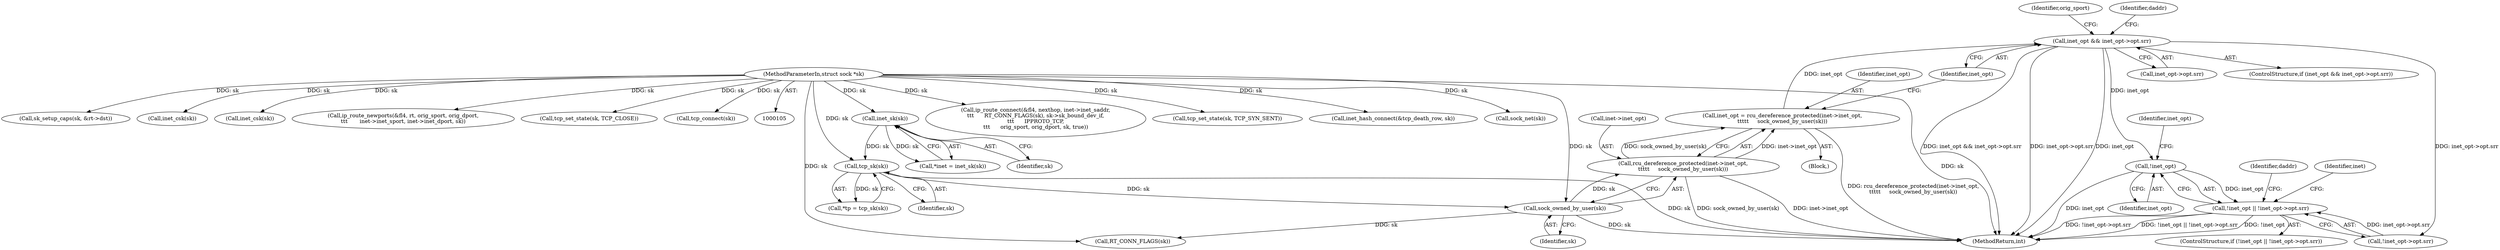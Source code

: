 digraph "0_linux_f6d8bd051c391c1c0458a30b2a7abcd939329259_29@pointer" {
"1000254" [label="(Call,!inet_opt)"];
"1000169" [label="(Call,inet_opt && inet_opt->opt.srr)"];
"1000160" [label="(Call,inet_opt = rcu_dereference_protected(inet->inet_opt,\n\t\t\t\t\t     sock_owned_by_user(sk)))"];
"1000162" [label="(Call,rcu_dereference_protected(inet->inet_opt,\n\t\t\t\t\t     sock_owned_by_user(sk)))"];
"1000166" [label="(Call,sock_owned_by_user(sk))"];
"1000124" [label="(Call,tcp_sk(sk))"];
"1000119" [label="(Call,inet_sk(sk))"];
"1000106" [label="(MethodParameterIn,struct sock *sk)"];
"1000253" [label="(Call,!inet_opt || !inet_opt->opt.srr)"];
"1000202" [label="(Call,ip_route_connect(&fl4, nexthop, inet->inet_saddr,\n\t\t\t      RT_CONN_FLAGS(sk), sk->sk_bound_dev_if,\n\t\t\t      IPPROTO_TCP,\n\t\t\t      orig_sport, orig_dport, sk, true))"];
"1000412" [label="(Call,tcp_set_state(sk, TCP_SYN_SENT))"];
"1000170" [label="(Identifier,inet_opt)"];
"1000166" [label="(Call,sock_owned_by_user(sk))"];
"1000523" [label="(MethodReturn,int)"];
"1000417" [label="(Call,inet_hash_connect(&tcp_death_row, sk))"];
"1000162" [label="(Call,rcu_dereference_protected(inet->inet_opt,\n\t\t\t\t\t     sock_owned_by_user(sk)))"];
"1000263" [label="(Identifier,daddr)"];
"1000169" [label="(Call,inet_opt && inet_opt->opt.srr)"];
"1000163" [label="(Call,inet->inet_opt)"];
"1000270" [label="(Identifier,inet)"];
"1000106" [label="(MethodParameterIn,struct sock *sk)"];
"1000119" [label="(Call,inet_sk(sk))"];
"1000255" [label="(Identifier,inet_opt)"];
"1000252" [label="(ControlStructure,if (!inet_opt || !inet_opt->opt.srr))"];
"1000124" [label="(Call,tcp_sk(sk))"];
"1000233" [label="(Call,sock_net(sk))"];
"1000122" [label="(Call,*tp = tcp_sk(sk))"];
"1000256" [label="(Call,!inet_opt->opt.srr)"];
"1000109" [label="(Block,)"];
"1000160" [label="(Call,inet_opt = rcu_dereference_protected(inet->inet_opt,\n\t\t\t\t\t     sock_owned_by_user(sk)))"];
"1000191" [label="(Identifier,orig_sport)"];
"1000254" [label="(Call,!inet_opt)"];
"1000161" [label="(Identifier,inet_opt)"];
"1000120" [label="(Identifier,sk)"];
"1000253" [label="(Call,!inet_opt || !inet_opt->opt.srr)"];
"1000456" [label="(Call,sk_setup_caps(sk, &rt->dst))"];
"1000117" [label="(Call,*inet = inet_sk(sk))"];
"1000389" [label="(Call,inet_csk(sk))"];
"1000397" [label="(Call,inet_csk(sk))"];
"1000426" [label="(Call,ip_route_newports(&fl4, rt, orig_sport, orig_dport,\n\t\t\t       inet->inet_sport, inet->inet_dport, sk))"];
"1000506" [label="(Call,tcp_set_state(sk, TCP_CLOSE))"];
"1000167" [label="(Identifier,sk)"];
"1000125" [label="(Identifier,sk)"];
"1000171" [label="(Call,inet_opt->opt.srr)"];
"1000168" [label="(ControlStructure,if (inet_opt && inet_opt->opt.srr))"];
"1000259" [label="(Identifier,inet_opt)"];
"1000209" [label="(Call,RT_CONN_FLAGS(sk))"];
"1000495" [label="(Call,tcp_connect(sk))"];
"1000179" [label="(Identifier,daddr)"];
"1000254" -> "1000253"  [label="AST: "];
"1000254" -> "1000255"  [label="CFG: "];
"1000255" -> "1000254"  [label="AST: "];
"1000259" -> "1000254"  [label="CFG: "];
"1000253" -> "1000254"  [label="CFG: "];
"1000254" -> "1000523"  [label="DDG: inet_opt"];
"1000254" -> "1000253"  [label="DDG: inet_opt"];
"1000169" -> "1000254"  [label="DDG: inet_opt"];
"1000169" -> "1000168"  [label="AST: "];
"1000169" -> "1000170"  [label="CFG: "];
"1000169" -> "1000171"  [label="CFG: "];
"1000170" -> "1000169"  [label="AST: "];
"1000171" -> "1000169"  [label="AST: "];
"1000179" -> "1000169"  [label="CFG: "];
"1000191" -> "1000169"  [label="CFG: "];
"1000169" -> "1000523"  [label="DDG: inet_opt && inet_opt->opt.srr"];
"1000169" -> "1000523"  [label="DDG: inet_opt->opt.srr"];
"1000169" -> "1000523"  [label="DDG: inet_opt"];
"1000160" -> "1000169"  [label="DDG: inet_opt"];
"1000169" -> "1000256"  [label="DDG: inet_opt->opt.srr"];
"1000160" -> "1000109"  [label="AST: "];
"1000160" -> "1000162"  [label="CFG: "];
"1000161" -> "1000160"  [label="AST: "];
"1000162" -> "1000160"  [label="AST: "];
"1000170" -> "1000160"  [label="CFG: "];
"1000160" -> "1000523"  [label="DDG: rcu_dereference_protected(inet->inet_opt,\n\t\t\t\t\t     sock_owned_by_user(sk))"];
"1000162" -> "1000160"  [label="DDG: inet->inet_opt"];
"1000162" -> "1000160"  [label="DDG: sock_owned_by_user(sk)"];
"1000162" -> "1000166"  [label="CFG: "];
"1000163" -> "1000162"  [label="AST: "];
"1000166" -> "1000162"  [label="AST: "];
"1000162" -> "1000523"  [label="DDG: sock_owned_by_user(sk)"];
"1000162" -> "1000523"  [label="DDG: inet->inet_opt"];
"1000166" -> "1000162"  [label="DDG: sk"];
"1000166" -> "1000167"  [label="CFG: "];
"1000167" -> "1000166"  [label="AST: "];
"1000166" -> "1000523"  [label="DDG: sk"];
"1000124" -> "1000166"  [label="DDG: sk"];
"1000106" -> "1000166"  [label="DDG: sk"];
"1000166" -> "1000209"  [label="DDG: sk"];
"1000124" -> "1000122"  [label="AST: "];
"1000124" -> "1000125"  [label="CFG: "];
"1000125" -> "1000124"  [label="AST: "];
"1000122" -> "1000124"  [label="CFG: "];
"1000124" -> "1000523"  [label="DDG: sk"];
"1000124" -> "1000122"  [label="DDG: sk"];
"1000119" -> "1000124"  [label="DDG: sk"];
"1000106" -> "1000124"  [label="DDG: sk"];
"1000119" -> "1000117"  [label="AST: "];
"1000119" -> "1000120"  [label="CFG: "];
"1000120" -> "1000119"  [label="AST: "];
"1000117" -> "1000119"  [label="CFG: "];
"1000119" -> "1000117"  [label="DDG: sk"];
"1000106" -> "1000119"  [label="DDG: sk"];
"1000106" -> "1000105"  [label="AST: "];
"1000106" -> "1000523"  [label="DDG: sk"];
"1000106" -> "1000209"  [label="DDG: sk"];
"1000106" -> "1000202"  [label="DDG: sk"];
"1000106" -> "1000233"  [label="DDG: sk"];
"1000106" -> "1000389"  [label="DDG: sk"];
"1000106" -> "1000397"  [label="DDG: sk"];
"1000106" -> "1000412"  [label="DDG: sk"];
"1000106" -> "1000417"  [label="DDG: sk"];
"1000106" -> "1000426"  [label="DDG: sk"];
"1000106" -> "1000456"  [label="DDG: sk"];
"1000106" -> "1000495"  [label="DDG: sk"];
"1000106" -> "1000506"  [label="DDG: sk"];
"1000253" -> "1000252"  [label="AST: "];
"1000253" -> "1000256"  [label="CFG: "];
"1000256" -> "1000253"  [label="AST: "];
"1000263" -> "1000253"  [label="CFG: "];
"1000270" -> "1000253"  [label="CFG: "];
"1000253" -> "1000523"  [label="DDG: !inet_opt || !inet_opt->opt.srr"];
"1000253" -> "1000523"  [label="DDG: !inet_opt"];
"1000253" -> "1000523"  [label="DDG: !inet_opt->opt.srr"];
"1000256" -> "1000253"  [label="DDG: inet_opt->opt.srr"];
}
